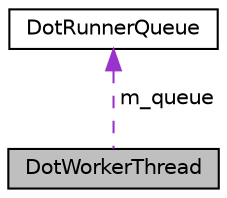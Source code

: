 digraph "DotWorkerThread"
{
 // INTERACTIVE_SVG=YES
 // LATEX_PDF_SIZE
  edge [fontname="Helvetica",fontsize="10",labelfontname="Helvetica",labelfontsize="10"];
  node [fontname="Helvetica",fontsize="10",shape=record];
  Node1 [label="DotWorkerThread",height=0.2,width=0.4,color="black", fillcolor="grey75", style="filled", fontcolor="black",tooltip="Worker thread to execute a dot run"];
  Node2 -> Node1 [dir="back",color="darkorchid3",fontsize="10",style="dashed",label=" m_queue" ,fontname="Helvetica"];
  Node2 [label="DotRunnerQueue",height=0.2,width=0.4,color="black", fillcolor="white", style="filled",URL="$d6/dbb/class_dot_runner_queue.html",tooltip="Queue of dot jobs to run."];
}
